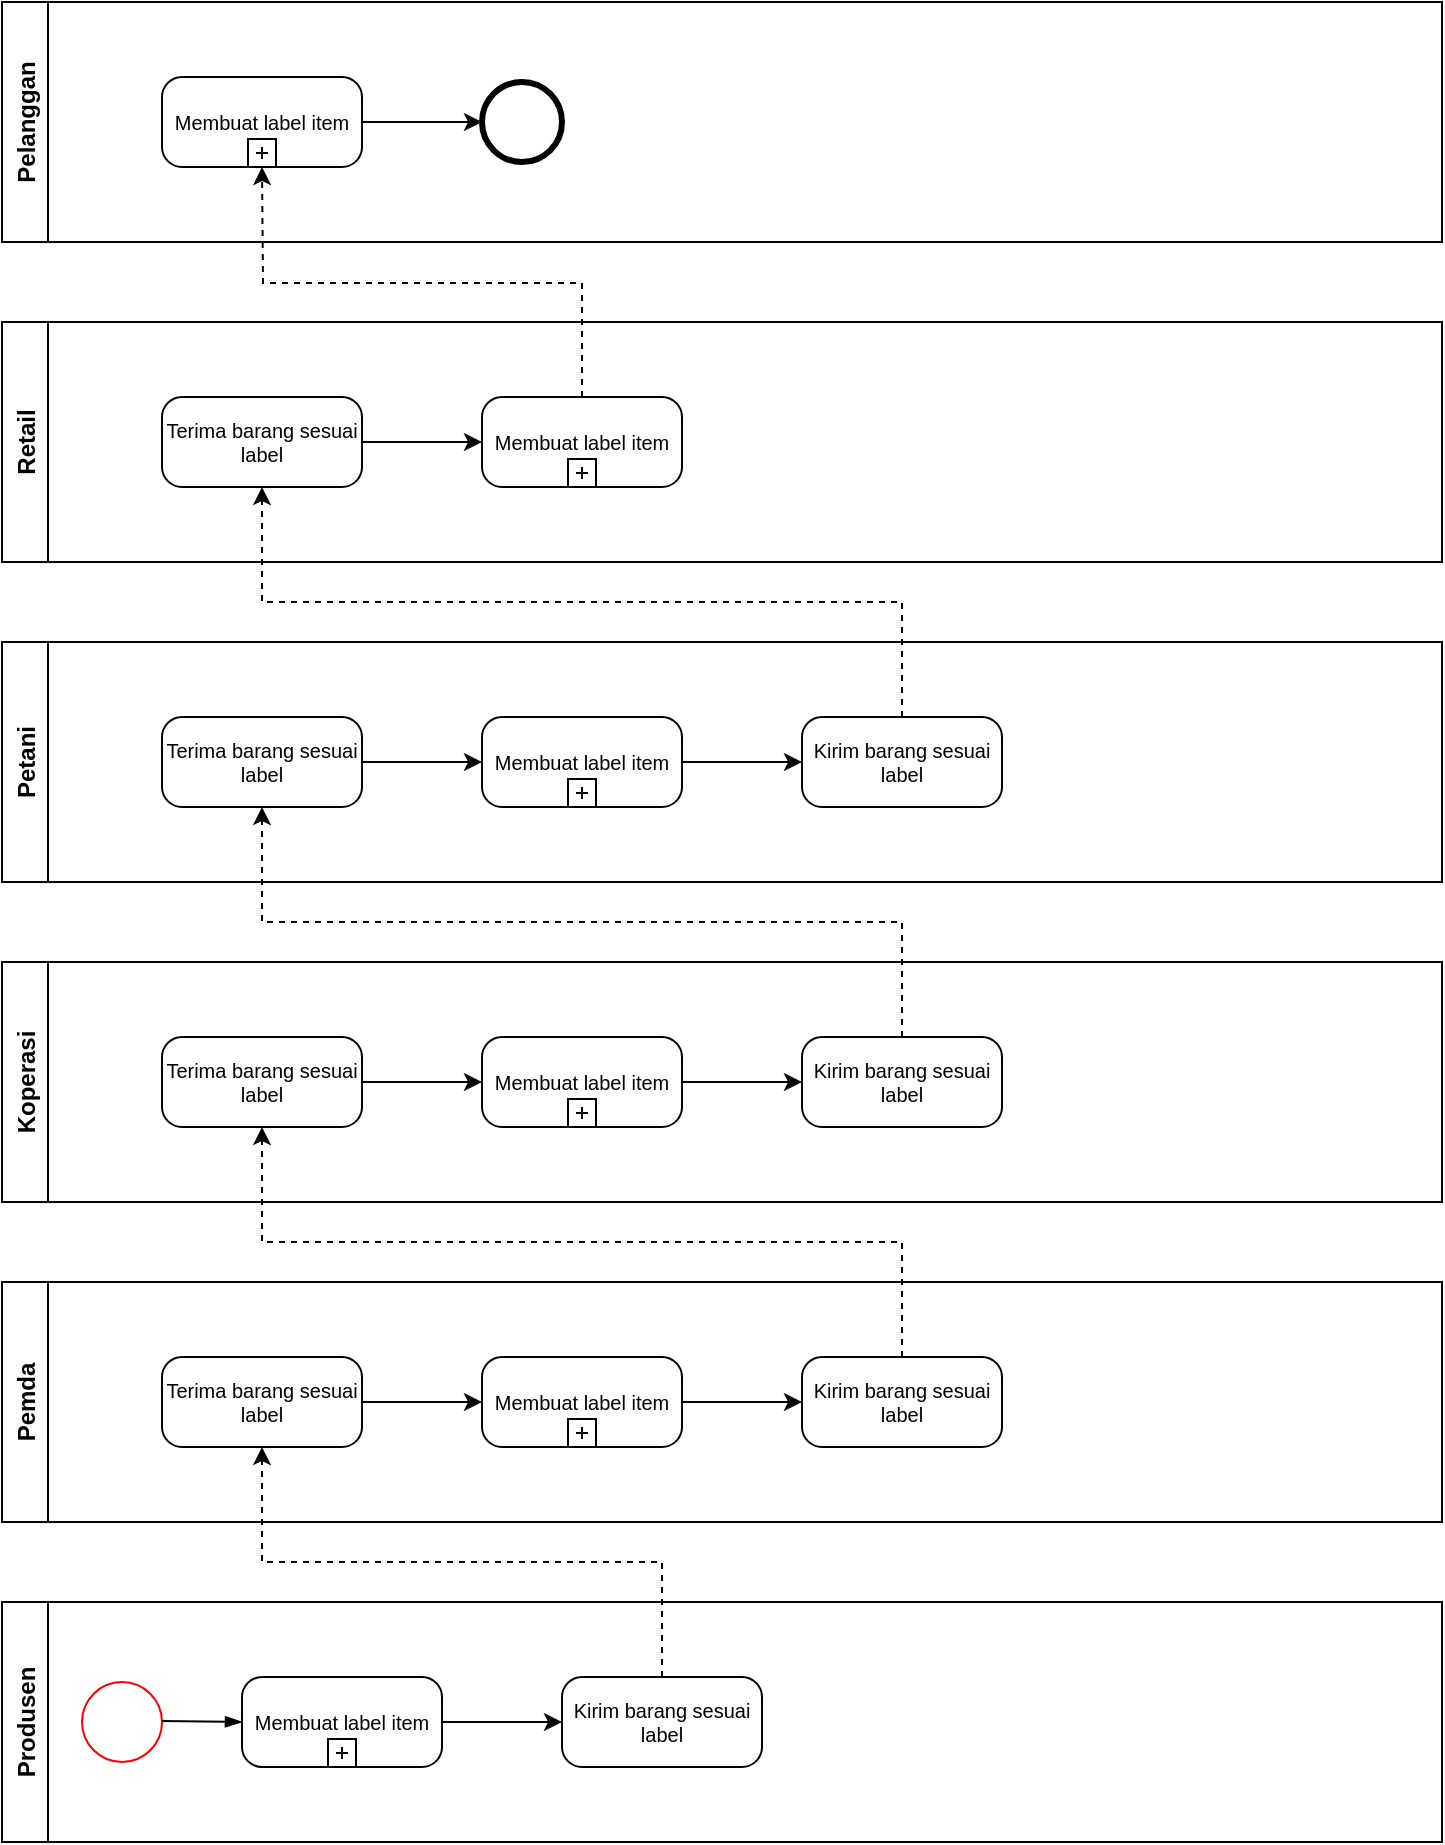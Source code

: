 <mxfile version="16.1.0" type="github">
  <diagram id="prtHgNgQTEPvFCAcTncT" name="Page-1">
    <mxGraphModel dx="868" dy="442" grid="1" gridSize="10" guides="1" tooltips="1" connect="1" arrows="1" fold="1" page="1" pageScale="1" pageWidth="827" pageHeight="1169" math="0" shadow="0">
      <root>
        <mxCell id="0" />
        <mxCell id="1" parent="0" />
        <mxCell id="46JCuXxfw7LI-saH6JU8-1" value="Pemda" style="swimlane;horizontal=0;" parent="1" vertex="1">
          <mxGeometry x="80" y="760" width="720" height="120" as="geometry" />
        </mxCell>
        <mxCell id="N2taPCmN-jDFq6S7jAZY-5" style="edgeStyle=orthogonalEdgeStyle;rounded=0;orthogonalLoop=1;jettySize=auto;html=1;exitX=1;exitY=0.5;exitDx=0;exitDy=0;exitPerimeter=0;entryX=0;entryY=0.5;entryDx=0;entryDy=0;entryPerimeter=0;" edge="1" parent="46JCuXxfw7LI-saH6JU8-1" source="N2taPCmN-jDFq6S7jAZY-2" target="N2taPCmN-jDFq6S7jAZY-4">
          <mxGeometry relative="1" as="geometry" />
        </mxCell>
        <mxCell id="N2taPCmN-jDFq6S7jAZY-2" value="Terima barang sesuai label" style="points=[[0.25,0,0],[0.5,0,0],[0.75,0,0],[1,0.25,0],[1,0.5,0],[1,0.75,0],[0.75,1,0],[0.5,1,0],[0.25,1,0],[0,0.75,0],[0,0.5,0],[0,0.25,0]];shape=mxgraph.bpmn.task;whiteSpace=wrap;rectStyle=rounded;size=10;taskMarker=abstract;fontSize=10;" vertex="1" parent="46JCuXxfw7LI-saH6JU8-1">
          <mxGeometry x="80" y="37.5" width="100" height="45" as="geometry" />
        </mxCell>
        <mxCell id="N2taPCmN-jDFq6S7jAZY-7" style="edgeStyle=orthogonalEdgeStyle;rounded=0;orthogonalLoop=1;jettySize=auto;html=1;exitX=1;exitY=0.5;exitDx=0;exitDy=0;exitPerimeter=0;entryX=0;entryY=0.5;entryDx=0;entryDy=0;entryPerimeter=0;" edge="1" parent="46JCuXxfw7LI-saH6JU8-1" source="N2taPCmN-jDFq6S7jAZY-4" target="N2taPCmN-jDFq6S7jAZY-6">
          <mxGeometry relative="1" as="geometry" />
        </mxCell>
        <mxCell id="N2taPCmN-jDFq6S7jAZY-4" value="Membuat label item" style="points=[[0.25,0,0],[0.5,0,0],[0.75,0,0],[1,0.25,0],[1,0.5,0],[1,0.75,0],[0.75,1,0],[0.5,1,0],[0.25,1,0],[0,0.75,0],[0,0.5,0],[0,0.25,0]];shape=mxgraph.bpmn.task;whiteSpace=wrap;rectStyle=rounded;size=10;taskMarker=abstract;isLoopSub=1;fontSize=10;" vertex="1" parent="46JCuXxfw7LI-saH6JU8-1">
          <mxGeometry x="240" y="37.5" width="100" height="45" as="geometry" />
        </mxCell>
        <mxCell id="N2taPCmN-jDFq6S7jAZY-6" value="Kirim barang sesuai label" style="points=[[0.25,0,0],[0.5,0,0],[0.75,0,0],[1,0.25,0],[1,0.5,0],[1,0.75,0],[0.75,1,0],[0.5,1,0],[0.25,1,0],[0,0.75,0],[0,0.5,0],[0,0.25,0]];shape=mxgraph.bpmn.task;whiteSpace=wrap;rectStyle=rounded;size=10;taskMarker=abstract;fontSize=10;" vertex="1" parent="46JCuXxfw7LI-saH6JU8-1">
          <mxGeometry x="400" y="37.5" width="100" height="45" as="geometry" />
        </mxCell>
        <mxCell id="46JCuXxfw7LI-saH6JU8-4" value="Koperasi" style="swimlane;horizontal=0;" parent="1" vertex="1">
          <mxGeometry x="80" y="600" width="720" height="120" as="geometry" />
        </mxCell>
        <mxCell id="N2taPCmN-jDFq6S7jAZY-11" style="edgeStyle=orthogonalEdgeStyle;rounded=0;orthogonalLoop=1;jettySize=auto;html=1;exitX=1;exitY=0.5;exitDx=0;exitDy=0;exitPerimeter=0;" edge="1" parent="46JCuXxfw7LI-saH6JU8-4" source="N2taPCmN-jDFq6S7jAZY-8" target="N2taPCmN-jDFq6S7jAZY-10">
          <mxGeometry relative="1" as="geometry" />
        </mxCell>
        <mxCell id="N2taPCmN-jDFq6S7jAZY-8" value="Terima barang sesuai label" style="points=[[0.25,0,0],[0.5,0,0],[0.75,0,0],[1,0.25,0],[1,0.5,0],[1,0.75,0],[0.75,1,0],[0.5,1,0],[0.25,1,0],[0,0.75,0],[0,0.5,0],[0,0.25,0]];shape=mxgraph.bpmn.task;whiteSpace=wrap;rectStyle=rounded;size=10;taskMarker=abstract;fontSize=10;" vertex="1" parent="46JCuXxfw7LI-saH6JU8-4">
          <mxGeometry x="80" y="37.5" width="100" height="45" as="geometry" />
        </mxCell>
        <mxCell id="N2taPCmN-jDFq6S7jAZY-13" style="edgeStyle=orthogonalEdgeStyle;rounded=0;orthogonalLoop=1;jettySize=auto;html=1;exitX=1;exitY=0.5;exitDx=0;exitDy=0;exitPerimeter=0;entryX=0;entryY=0.5;entryDx=0;entryDy=0;entryPerimeter=0;" edge="1" parent="46JCuXxfw7LI-saH6JU8-4" source="N2taPCmN-jDFq6S7jAZY-10" target="N2taPCmN-jDFq6S7jAZY-12">
          <mxGeometry relative="1" as="geometry" />
        </mxCell>
        <mxCell id="N2taPCmN-jDFq6S7jAZY-10" value="Membuat label item" style="points=[[0.25,0,0],[0.5,0,0],[0.75,0,0],[1,0.25,0],[1,0.5,0],[1,0.75,0],[0.75,1,0],[0.5,1,0],[0.25,1,0],[0,0.75,0],[0,0.5,0],[0,0.25,0]];shape=mxgraph.bpmn.task;whiteSpace=wrap;rectStyle=rounded;size=10;taskMarker=abstract;isLoopSub=1;fontSize=10;" vertex="1" parent="46JCuXxfw7LI-saH6JU8-4">
          <mxGeometry x="240" y="37.5" width="100" height="45" as="geometry" />
        </mxCell>
        <mxCell id="N2taPCmN-jDFq6S7jAZY-12" value="Kirim barang sesuai label" style="points=[[0.25,0,0],[0.5,0,0],[0.75,0,0],[1,0.25,0],[1,0.5,0],[1,0.75,0],[0.75,1,0],[0.5,1,0],[0.25,1,0],[0,0.75,0],[0,0.5,0],[0,0.25,0]];shape=mxgraph.bpmn.task;whiteSpace=wrap;rectStyle=rounded;size=10;taskMarker=abstract;fontSize=10;" vertex="1" parent="46JCuXxfw7LI-saH6JU8-4">
          <mxGeometry x="400" y="37.5" width="100" height="45" as="geometry" />
        </mxCell>
        <mxCell id="46JCuXxfw7LI-saH6JU8-5" value="Petani" style="swimlane;horizontal=0;startSize=23;" parent="1" vertex="1">
          <mxGeometry x="80" y="440" width="720" height="120" as="geometry" />
        </mxCell>
        <mxCell id="N2taPCmN-jDFq6S7jAZY-19" style="edgeStyle=orthogonalEdgeStyle;rounded=0;orthogonalLoop=1;jettySize=auto;html=1;exitX=1;exitY=0.5;exitDx=0;exitDy=0;exitPerimeter=0;entryX=0;entryY=0.5;entryDx=0;entryDy=0;entryPerimeter=0;" edge="1" parent="46JCuXxfw7LI-saH6JU8-5" source="N2taPCmN-jDFq6S7jAZY-14" target="N2taPCmN-jDFq6S7jAZY-15">
          <mxGeometry relative="1" as="geometry" />
        </mxCell>
        <mxCell id="N2taPCmN-jDFq6S7jAZY-14" value="Terima barang sesuai label" style="points=[[0.25,0,0],[0.5,0,0],[0.75,0,0],[1,0.25,0],[1,0.5,0],[1,0.75,0],[0.75,1,0],[0.5,1,0],[0.25,1,0],[0,0.75,0],[0,0.5,0],[0,0.25,0]];shape=mxgraph.bpmn.task;whiteSpace=wrap;rectStyle=rounded;size=10;taskMarker=abstract;fontSize=10;" vertex="1" parent="46JCuXxfw7LI-saH6JU8-5">
          <mxGeometry x="80" y="37.5" width="100" height="45" as="geometry" />
        </mxCell>
        <mxCell id="N2taPCmN-jDFq6S7jAZY-20" style="edgeStyle=orthogonalEdgeStyle;rounded=0;orthogonalLoop=1;jettySize=auto;html=1;exitX=1;exitY=0.5;exitDx=0;exitDy=0;exitPerimeter=0;entryX=0;entryY=0.5;entryDx=0;entryDy=0;entryPerimeter=0;" edge="1" parent="46JCuXxfw7LI-saH6JU8-5" source="N2taPCmN-jDFq6S7jAZY-15" target="N2taPCmN-jDFq6S7jAZY-16">
          <mxGeometry relative="1" as="geometry" />
        </mxCell>
        <mxCell id="N2taPCmN-jDFq6S7jAZY-15" value="Membuat label item" style="points=[[0.25,0,0],[0.5,0,0],[0.75,0,0],[1,0.25,0],[1,0.5,0],[1,0.75,0],[0.75,1,0],[0.5,1,0],[0.25,1,0],[0,0.75,0],[0,0.5,0],[0,0.25,0]];shape=mxgraph.bpmn.task;whiteSpace=wrap;rectStyle=rounded;size=10;taskMarker=abstract;isLoopSub=1;fontSize=10;" vertex="1" parent="46JCuXxfw7LI-saH6JU8-5">
          <mxGeometry x="240" y="37.5" width="100" height="45" as="geometry" />
        </mxCell>
        <mxCell id="N2taPCmN-jDFq6S7jAZY-16" value="Kirim barang sesuai label" style="points=[[0.25,0,0],[0.5,0,0],[0.75,0,0],[1,0.25,0],[1,0.5,0],[1,0.75,0],[0.75,1,0],[0.5,1,0],[0.25,1,0],[0,0.75,0],[0,0.5,0],[0,0.25,0]];shape=mxgraph.bpmn.task;whiteSpace=wrap;rectStyle=rounded;size=10;taskMarker=abstract;fontSize=10;" vertex="1" parent="46JCuXxfw7LI-saH6JU8-5">
          <mxGeometry x="400" y="37.5" width="100" height="45" as="geometry" />
        </mxCell>
        <mxCell id="46JCuXxfw7LI-saH6JU8-6" value="Pelanggan" style="swimlane;horizontal=0;startSize=23;" parent="1" vertex="1">
          <mxGeometry x="80" y="120" width="720" height="120" as="geometry" />
        </mxCell>
        <mxCell id="N2taPCmN-jDFq6S7jAZY-31" style="edgeStyle=orthogonalEdgeStyle;rounded=0;orthogonalLoop=1;jettySize=auto;html=1;exitX=1;exitY=0.5;exitDx=0;exitDy=0;exitPerimeter=0;" edge="1" parent="46JCuXxfw7LI-saH6JU8-6" source="N2taPCmN-jDFq6S7jAZY-29" target="N2taPCmN-jDFq6S7jAZY-30">
          <mxGeometry relative="1" as="geometry" />
        </mxCell>
        <mxCell id="N2taPCmN-jDFq6S7jAZY-29" value="Membuat label item" style="points=[[0.25,0,0],[0.5,0,0],[0.75,0,0],[1,0.25,0],[1,0.5,0],[1,0.75,0],[0.75,1,0],[0.5,1,0],[0.25,1,0],[0,0.75,0],[0,0.5,0],[0,0.25,0]];shape=mxgraph.bpmn.task;whiteSpace=wrap;rectStyle=rounded;size=10;taskMarker=abstract;isLoopSub=1;fontSize=10;" vertex="1" parent="46JCuXxfw7LI-saH6JU8-6">
          <mxGeometry x="80" y="37.5" width="100" height="45" as="geometry" />
        </mxCell>
        <mxCell id="N2taPCmN-jDFq6S7jAZY-30" value="" style="points=[[0.145,0.145,0],[0.5,0,0],[0.855,0.145,0],[1,0.5,0],[0.855,0.855,0],[0.5,1,0],[0.145,0.855,0],[0,0.5,0]];shape=mxgraph.bpmn.event;html=1;verticalLabelPosition=bottom;labelBackgroundColor=#ffffff;verticalAlign=top;align=center;perimeter=ellipsePerimeter;outlineConnect=0;aspect=fixed;outline=end;symbol=terminate2;" vertex="1" parent="46JCuXxfw7LI-saH6JU8-6">
          <mxGeometry x="240" y="40" width="40" height="40" as="geometry" />
        </mxCell>
        <mxCell id="46JCuXxfw7LI-saH6JU8-7" value="Produsen" style="swimlane;horizontal=0;startSize=23;" parent="1" vertex="1">
          <mxGeometry x="80" y="920" width="720" height="120" as="geometry" />
        </mxCell>
        <mxCell id="46JCuXxfw7LI-saH6JU8-8" value="" style="ellipse;whiteSpace=wrap;html=1;aspect=fixed;strokeColor=#FF0000;" parent="46JCuXxfw7LI-saH6JU8-7" vertex="1">
          <mxGeometry x="40" y="40" width="40" height="40" as="geometry" />
        </mxCell>
        <mxCell id="fUq5Y2bzuS52Zacvv2sS-2" value="Kirim barang sesuai label" style="points=[[0.25,0,0],[0.5,0,0],[0.75,0,0],[1,0.25,0],[1,0.5,0],[1,0.75,0],[0.75,1,0],[0.5,1,0],[0.25,1,0],[0,0.75,0],[0,0.5,0],[0,0.25,0]];shape=mxgraph.bpmn.task;whiteSpace=wrap;rectStyle=rounded;size=10;taskMarker=abstract;fontSize=10;" parent="46JCuXxfw7LI-saH6JU8-7" vertex="1">
          <mxGeometry x="280" y="37.5" width="100" height="45" as="geometry" />
        </mxCell>
        <mxCell id="fUq5Y2bzuS52Zacvv2sS-8" style="edgeStyle=none;rounded=0;orthogonalLoop=1;jettySize=auto;html=1;exitX=1;exitY=0.5;exitDx=0;exitDy=0;exitPerimeter=0;fontSize=10;" parent="46JCuXxfw7LI-saH6JU8-7" source="fUq5Y2bzuS52Zacvv2sS-3" target="fUq5Y2bzuS52Zacvv2sS-2" edge="1">
          <mxGeometry relative="1" as="geometry" />
        </mxCell>
        <mxCell id="fUq5Y2bzuS52Zacvv2sS-3" value="Membuat label item" style="points=[[0.25,0,0],[0.5,0,0],[0.75,0,0],[1,0.25,0],[1,0.5,0],[1,0.75,0],[0.75,1,0],[0.5,1,0],[0.25,1,0],[0,0.75,0],[0,0.5,0],[0,0.25,0]];shape=mxgraph.bpmn.task;whiteSpace=wrap;rectStyle=rounded;size=10;taskMarker=abstract;isLoopSub=1;fontSize=10;" parent="46JCuXxfw7LI-saH6JU8-7" vertex="1">
          <mxGeometry x="120" y="37.5" width="100" height="45" as="geometry" />
        </mxCell>
        <mxCell id="fUq5Y2bzuS52Zacvv2sS-4" value="" style="fontSize=12;html=1;endArrow=blockThin;endFill=1;rounded=0;entryX=0;entryY=0.5;entryDx=0;entryDy=0;entryPerimeter=0;" parent="46JCuXxfw7LI-saH6JU8-7" target="fUq5Y2bzuS52Zacvv2sS-3" edge="1">
          <mxGeometry width="160" relative="1" as="geometry">
            <mxPoint x="80" y="59.5" as="sourcePoint" />
            <mxPoint x="240" y="59.5" as="targetPoint" />
          </mxGeometry>
        </mxCell>
        <mxCell id="N2taPCmN-jDFq6S7jAZY-1" value="Retail" style="swimlane;horizontal=0;startSize=23;" vertex="1" parent="1">
          <mxGeometry x="80" y="280" width="720" height="120" as="geometry" />
        </mxCell>
        <mxCell id="N2taPCmN-jDFq6S7jAZY-22" value="Terima barang sesuai label" style="points=[[0.25,0,0],[0.5,0,0],[0.75,0,0],[1,0.25,0],[1,0.5,0],[1,0.75,0],[0.75,1,0],[0.5,1,0],[0.25,1,0],[0,0.75,0],[0,0.5,0],[0,0.25,0]];shape=mxgraph.bpmn.task;whiteSpace=wrap;rectStyle=rounded;size=10;taskMarker=abstract;fontSize=10;" vertex="1" parent="N2taPCmN-jDFq6S7jAZY-1">
          <mxGeometry x="80" y="37.5" width="100" height="45" as="geometry" />
        </mxCell>
        <mxCell id="N2taPCmN-jDFq6S7jAZY-24" value="Membuat label item" style="points=[[0.25,0,0],[0.5,0,0],[0.75,0,0],[1,0.25,0],[1,0.5,0],[1,0.75,0],[0.75,1,0],[0.5,1,0],[0.25,1,0],[0,0.75,0],[0,0.5,0],[0,0.25,0]];shape=mxgraph.bpmn.task;whiteSpace=wrap;rectStyle=rounded;size=10;taskMarker=abstract;isLoopSub=1;fontSize=10;" vertex="1" parent="N2taPCmN-jDFq6S7jAZY-1">
          <mxGeometry x="240" y="37.5" width="100" height="45" as="geometry" />
        </mxCell>
        <mxCell id="N2taPCmN-jDFq6S7jAZY-21" style="edgeStyle=orthogonalEdgeStyle;rounded=0;orthogonalLoop=1;jettySize=auto;html=1;exitX=1;exitY=0.5;exitDx=0;exitDy=0;exitPerimeter=0;entryX=0;entryY=0.5;entryDx=0;entryDy=0;entryPerimeter=0;" edge="1" parent="N2taPCmN-jDFq6S7jAZY-1" source="N2taPCmN-jDFq6S7jAZY-22" target="N2taPCmN-jDFq6S7jAZY-24">
          <mxGeometry relative="1" as="geometry" />
        </mxCell>
        <mxCell id="N2taPCmN-jDFq6S7jAZY-3" style="edgeStyle=orthogonalEdgeStyle;rounded=0;orthogonalLoop=1;jettySize=auto;html=1;exitX=0.5;exitY=0;exitDx=0;exitDy=0;exitPerimeter=0;entryX=0.5;entryY=1;entryDx=0;entryDy=0;entryPerimeter=0;dashed=1;" edge="1" parent="1" source="fUq5Y2bzuS52Zacvv2sS-2" target="N2taPCmN-jDFq6S7jAZY-2">
          <mxGeometry relative="1" as="geometry" />
        </mxCell>
        <mxCell id="N2taPCmN-jDFq6S7jAZY-9" style="edgeStyle=orthogonalEdgeStyle;rounded=0;orthogonalLoop=1;jettySize=auto;html=1;exitX=0.5;exitY=0;exitDx=0;exitDy=0;exitPerimeter=0;entryX=0.5;entryY=1;entryDx=0;entryDy=0;entryPerimeter=0;dashed=1;" edge="1" parent="1" source="N2taPCmN-jDFq6S7jAZY-6" target="N2taPCmN-jDFq6S7jAZY-8">
          <mxGeometry relative="1" as="geometry" />
        </mxCell>
        <mxCell id="N2taPCmN-jDFq6S7jAZY-18" style="edgeStyle=orthogonalEdgeStyle;rounded=0;orthogonalLoop=1;jettySize=auto;html=1;exitX=0.5;exitY=0;exitDx=0;exitDy=0;exitPerimeter=0;entryX=0.5;entryY=1;entryDx=0;entryDy=0;entryPerimeter=0;dashed=1;" edge="1" parent="1" source="N2taPCmN-jDFq6S7jAZY-12" target="N2taPCmN-jDFq6S7jAZY-14">
          <mxGeometry relative="1" as="geometry" />
        </mxCell>
        <mxCell id="N2taPCmN-jDFq6S7jAZY-26" style="edgeStyle=orthogonalEdgeStyle;rounded=0;orthogonalLoop=1;jettySize=auto;html=1;exitX=0.5;exitY=0;exitDx=0;exitDy=0;exitPerimeter=0;entryX=0.5;entryY=1;entryDx=0;entryDy=0;entryPerimeter=0;dashed=1;" edge="1" parent="1" source="N2taPCmN-jDFq6S7jAZY-16" target="N2taPCmN-jDFq6S7jAZY-22">
          <mxGeometry relative="1" as="geometry" />
        </mxCell>
        <mxCell id="N2taPCmN-jDFq6S7jAZY-28" style="edgeStyle=orthogonalEdgeStyle;rounded=0;orthogonalLoop=1;jettySize=auto;html=1;exitX=0.5;exitY=0;exitDx=0;exitDy=0;exitPerimeter=0;dashed=1;" edge="1" parent="1" source="N2taPCmN-jDFq6S7jAZY-24">
          <mxGeometry relative="1" as="geometry">
            <mxPoint x="210" y="202.5" as="targetPoint" />
          </mxGeometry>
        </mxCell>
      </root>
    </mxGraphModel>
  </diagram>
</mxfile>
